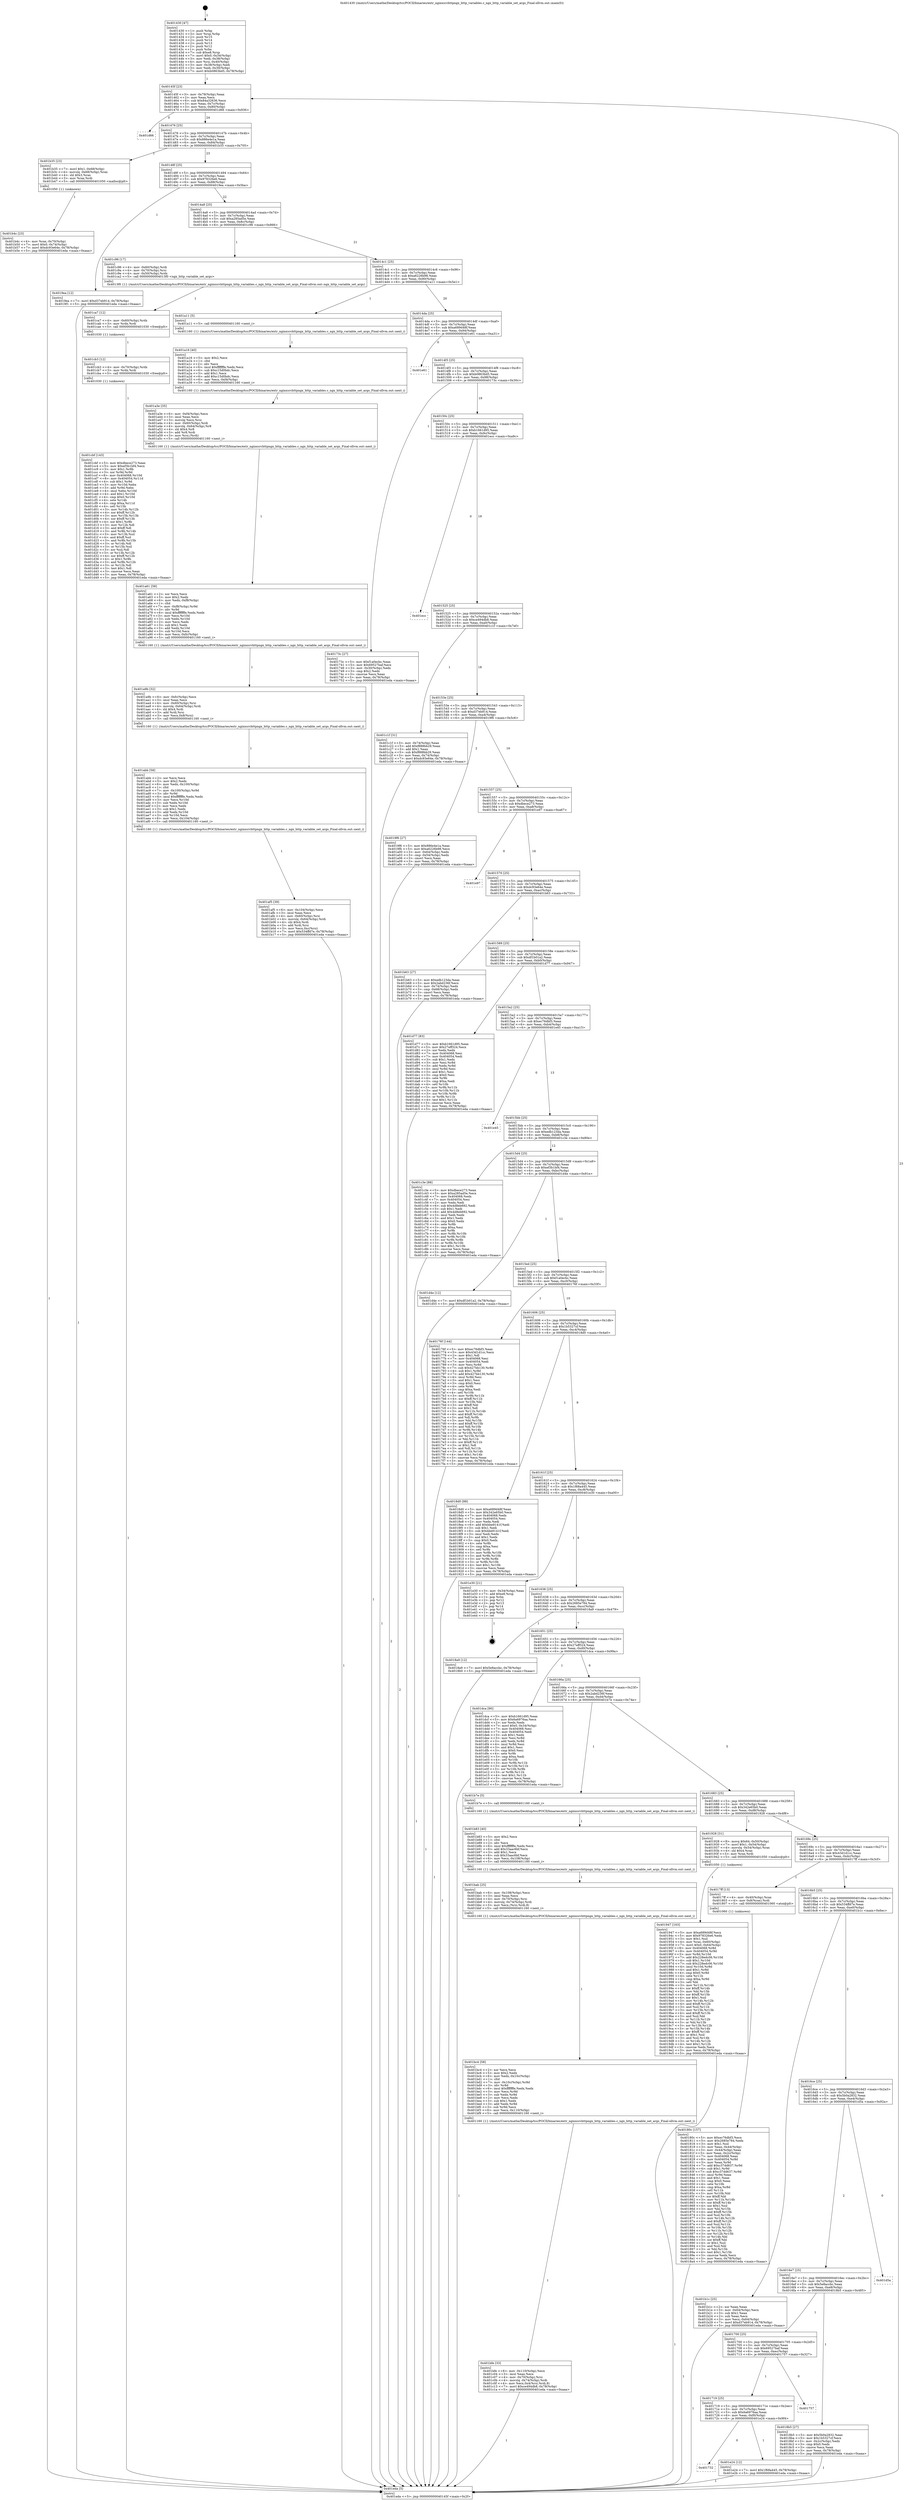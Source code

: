 digraph "0x401430" {
  label = "0x401430 (/mnt/c/Users/mathe/Desktop/tcc/POCII/binaries/extr_nginxsrchttpngx_http_variables.c_ngx_http_variable_set_args_Final-ollvm.out::main(0))"
  labelloc = "t"
  node[shape=record]

  Entry [label="",width=0.3,height=0.3,shape=circle,fillcolor=black,style=filled]
  "0x40145f" [label="{
     0x40145f [23]\l
     | [instrs]\l
     &nbsp;&nbsp;0x40145f \<+3\>: mov -0x78(%rbp),%eax\l
     &nbsp;&nbsp;0x401462 \<+2\>: mov %eax,%ecx\l
     &nbsp;&nbsp;0x401464 \<+6\>: sub $0x84a32636,%ecx\l
     &nbsp;&nbsp;0x40146a \<+3\>: mov %eax,-0x7c(%rbp)\l
     &nbsp;&nbsp;0x40146d \<+3\>: mov %ecx,-0x80(%rbp)\l
     &nbsp;&nbsp;0x401470 \<+6\>: je 0000000000401d66 \<main+0x936\>\l
  }"]
  "0x401d66" [label="{
     0x401d66\l
  }", style=dashed]
  "0x401476" [label="{
     0x401476 [25]\l
     | [instrs]\l
     &nbsp;&nbsp;0x401476 \<+5\>: jmp 000000000040147b \<main+0x4b\>\l
     &nbsp;&nbsp;0x40147b \<+3\>: mov -0x7c(%rbp),%eax\l
     &nbsp;&nbsp;0x40147e \<+5\>: sub $0x886e4e1a,%eax\l
     &nbsp;&nbsp;0x401483 \<+6\>: mov %eax,-0x84(%rbp)\l
     &nbsp;&nbsp;0x401489 \<+6\>: je 0000000000401b35 \<main+0x705\>\l
  }"]
  Exit [label="",width=0.3,height=0.3,shape=circle,fillcolor=black,style=filled,peripheries=2]
  "0x401b35" [label="{
     0x401b35 [23]\l
     | [instrs]\l
     &nbsp;&nbsp;0x401b35 \<+7\>: movl $0x1,-0x68(%rbp)\l
     &nbsp;&nbsp;0x401b3c \<+4\>: movslq -0x68(%rbp),%rax\l
     &nbsp;&nbsp;0x401b40 \<+4\>: shl $0x3,%rax\l
     &nbsp;&nbsp;0x401b44 \<+3\>: mov %rax,%rdi\l
     &nbsp;&nbsp;0x401b47 \<+5\>: call 0000000000401050 \<malloc@plt\>\l
     | [calls]\l
     &nbsp;&nbsp;0x401050 \{1\} (unknown)\l
  }"]
  "0x40148f" [label="{
     0x40148f [25]\l
     | [instrs]\l
     &nbsp;&nbsp;0x40148f \<+5\>: jmp 0000000000401494 \<main+0x64\>\l
     &nbsp;&nbsp;0x401494 \<+3\>: mov -0x7c(%rbp),%eax\l
     &nbsp;&nbsp;0x401497 \<+5\>: sub $0x978326e6,%eax\l
     &nbsp;&nbsp;0x40149c \<+6\>: mov %eax,-0x88(%rbp)\l
     &nbsp;&nbsp;0x4014a2 \<+6\>: je 00000000004019ea \<main+0x5ba\>\l
  }"]
  "0x401732" [label="{
     0x401732\l
  }", style=dashed]
  "0x4019ea" [label="{
     0x4019ea [12]\l
     | [instrs]\l
     &nbsp;&nbsp;0x4019ea \<+7\>: movl $0xd37eb914,-0x78(%rbp)\l
     &nbsp;&nbsp;0x4019f1 \<+5\>: jmp 0000000000401eda \<main+0xaaa\>\l
  }"]
  "0x4014a8" [label="{
     0x4014a8 [25]\l
     | [instrs]\l
     &nbsp;&nbsp;0x4014a8 \<+5\>: jmp 00000000004014ad \<main+0x7d\>\l
     &nbsp;&nbsp;0x4014ad \<+3\>: mov -0x7c(%rbp),%eax\l
     &nbsp;&nbsp;0x4014b0 \<+5\>: sub $0xa285ad5e,%eax\l
     &nbsp;&nbsp;0x4014b5 \<+6\>: mov %eax,-0x8c(%rbp)\l
     &nbsp;&nbsp;0x4014bb \<+6\>: je 0000000000401c96 \<main+0x866\>\l
  }"]
  "0x401e24" [label="{
     0x401e24 [12]\l
     | [instrs]\l
     &nbsp;&nbsp;0x401e24 \<+7\>: movl $0x1f68a445,-0x78(%rbp)\l
     &nbsp;&nbsp;0x401e2b \<+5\>: jmp 0000000000401eda \<main+0xaaa\>\l
  }"]
  "0x401c96" [label="{
     0x401c96 [17]\l
     | [instrs]\l
     &nbsp;&nbsp;0x401c96 \<+4\>: mov -0x60(%rbp),%rdi\l
     &nbsp;&nbsp;0x401c9a \<+4\>: mov -0x70(%rbp),%rsi\l
     &nbsp;&nbsp;0x401c9e \<+4\>: mov -0x50(%rbp),%rdx\l
     &nbsp;&nbsp;0x401ca2 \<+5\>: call 00000000004013f0 \<ngx_http_variable_set_args\>\l
     | [calls]\l
     &nbsp;&nbsp;0x4013f0 \{1\} (/mnt/c/Users/mathe/Desktop/tcc/POCII/binaries/extr_nginxsrchttpngx_http_variables.c_ngx_http_variable_set_args_Final-ollvm.out::ngx_http_variable_set_args)\l
  }"]
  "0x4014c1" [label="{
     0x4014c1 [25]\l
     | [instrs]\l
     &nbsp;&nbsp;0x4014c1 \<+5\>: jmp 00000000004014c6 \<main+0x96\>\l
     &nbsp;&nbsp;0x4014c6 \<+3\>: mov -0x7c(%rbp),%eax\l
     &nbsp;&nbsp;0x4014c9 \<+5\>: sub $0xa6226b98,%eax\l
     &nbsp;&nbsp;0x4014ce \<+6\>: mov %eax,-0x90(%rbp)\l
     &nbsp;&nbsp;0x4014d4 \<+6\>: je 0000000000401a11 \<main+0x5e1\>\l
  }"]
  "0x401719" [label="{
     0x401719 [25]\l
     | [instrs]\l
     &nbsp;&nbsp;0x401719 \<+5\>: jmp 000000000040171e \<main+0x2ee\>\l
     &nbsp;&nbsp;0x40171e \<+3\>: mov -0x7c(%rbp),%eax\l
     &nbsp;&nbsp;0x401721 \<+5\>: sub $0x6a6976aa,%eax\l
     &nbsp;&nbsp;0x401726 \<+6\>: mov %eax,-0xf0(%rbp)\l
     &nbsp;&nbsp;0x40172c \<+6\>: je 0000000000401e24 \<main+0x9f4\>\l
  }"]
  "0x401a11" [label="{
     0x401a11 [5]\l
     | [instrs]\l
     &nbsp;&nbsp;0x401a11 \<+5\>: call 0000000000401160 \<next_i\>\l
     | [calls]\l
     &nbsp;&nbsp;0x401160 \{1\} (/mnt/c/Users/mathe/Desktop/tcc/POCII/binaries/extr_nginxsrchttpngx_http_variables.c_ngx_http_variable_set_args_Final-ollvm.out::next_i)\l
  }"]
  "0x4014da" [label="{
     0x4014da [25]\l
     | [instrs]\l
     &nbsp;&nbsp;0x4014da \<+5\>: jmp 00000000004014df \<main+0xaf\>\l
     &nbsp;&nbsp;0x4014df \<+3\>: mov -0x7c(%rbp),%eax\l
     &nbsp;&nbsp;0x4014e2 \<+5\>: sub $0xa689d48f,%eax\l
     &nbsp;&nbsp;0x4014e7 \<+6\>: mov %eax,-0x94(%rbp)\l
     &nbsp;&nbsp;0x4014ed \<+6\>: je 0000000000401e61 \<main+0xa31\>\l
  }"]
  "0x401757" [label="{
     0x401757\l
  }", style=dashed]
  "0x401e61" [label="{
     0x401e61\l
  }", style=dashed]
  "0x4014f3" [label="{
     0x4014f3 [25]\l
     | [instrs]\l
     &nbsp;&nbsp;0x4014f3 \<+5\>: jmp 00000000004014f8 \<main+0xc8\>\l
     &nbsp;&nbsp;0x4014f8 \<+3\>: mov -0x7c(%rbp),%eax\l
     &nbsp;&nbsp;0x4014fb \<+5\>: sub $0xb0863bd5,%eax\l
     &nbsp;&nbsp;0x401500 \<+6\>: mov %eax,-0x98(%rbp)\l
     &nbsp;&nbsp;0x401506 \<+6\>: je 000000000040173c \<main+0x30c\>\l
  }"]
  "0x401cbf" [label="{
     0x401cbf [143]\l
     | [instrs]\l
     &nbsp;&nbsp;0x401cbf \<+5\>: mov $0xdbece273,%eax\l
     &nbsp;&nbsp;0x401cc4 \<+5\>: mov $0xef3b1bf4,%ecx\l
     &nbsp;&nbsp;0x401cc9 \<+3\>: mov $0x1,%r8b\l
     &nbsp;&nbsp;0x401ccc \<+3\>: xor %r9d,%r9d\l
     &nbsp;&nbsp;0x401ccf \<+8\>: mov 0x404068,%r10d\l
     &nbsp;&nbsp;0x401cd7 \<+8\>: mov 0x404054,%r11d\l
     &nbsp;&nbsp;0x401cdf \<+4\>: sub $0x1,%r9d\l
     &nbsp;&nbsp;0x401ce3 \<+3\>: mov %r10d,%ebx\l
     &nbsp;&nbsp;0x401ce6 \<+3\>: add %r9d,%ebx\l
     &nbsp;&nbsp;0x401ce9 \<+4\>: imul %ebx,%r10d\l
     &nbsp;&nbsp;0x401ced \<+4\>: and $0x1,%r10d\l
     &nbsp;&nbsp;0x401cf1 \<+4\>: cmp $0x0,%r10d\l
     &nbsp;&nbsp;0x401cf5 \<+4\>: sete %r14b\l
     &nbsp;&nbsp;0x401cf9 \<+4\>: cmp $0xa,%r11d\l
     &nbsp;&nbsp;0x401cfd \<+4\>: setl %r15b\l
     &nbsp;&nbsp;0x401d01 \<+3\>: mov %r14b,%r12b\l
     &nbsp;&nbsp;0x401d04 \<+4\>: xor $0xff,%r12b\l
     &nbsp;&nbsp;0x401d08 \<+3\>: mov %r15b,%r13b\l
     &nbsp;&nbsp;0x401d0b \<+4\>: xor $0xff,%r13b\l
     &nbsp;&nbsp;0x401d0f \<+4\>: xor $0x1,%r8b\l
     &nbsp;&nbsp;0x401d13 \<+3\>: mov %r12b,%dl\l
     &nbsp;&nbsp;0x401d16 \<+3\>: and $0xff,%dl\l
     &nbsp;&nbsp;0x401d19 \<+3\>: and %r8b,%r14b\l
     &nbsp;&nbsp;0x401d1c \<+3\>: mov %r13b,%sil\l
     &nbsp;&nbsp;0x401d1f \<+4\>: and $0xff,%sil\l
     &nbsp;&nbsp;0x401d23 \<+3\>: and %r8b,%r15b\l
     &nbsp;&nbsp;0x401d26 \<+3\>: or %r14b,%dl\l
     &nbsp;&nbsp;0x401d29 \<+3\>: or %r15b,%sil\l
     &nbsp;&nbsp;0x401d2c \<+3\>: xor %sil,%dl\l
     &nbsp;&nbsp;0x401d2f \<+3\>: or %r13b,%r12b\l
     &nbsp;&nbsp;0x401d32 \<+4\>: xor $0xff,%r12b\l
     &nbsp;&nbsp;0x401d36 \<+4\>: or $0x1,%r8b\l
     &nbsp;&nbsp;0x401d3a \<+3\>: and %r8b,%r12b\l
     &nbsp;&nbsp;0x401d3d \<+3\>: or %r12b,%dl\l
     &nbsp;&nbsp;0x401d40 \<+3\>: test $0x1,%dl\l
     &nbsp;&nbsp;0x401d43 \<+3\>: cmovne %ecx,%eax\l
     &nbsp;&nbsp;0x401d46 \<+3\>: mov %eax,-0x78(%rbp)\l
     &nbsp;&nbsp;0x401d49 \<+5\>: jmp 0000000000401eda \<main+0xaaa\>\l
  }"]
  "0x40173c" [label="{
     0x40173c [27]\l
     | [instrs]\l
     &nbsp;&nbsp;0x40173c \<+5\>: mov $0xf1a0ecbc,%eax\l
     &nbsp;&nbsp;0x401741 \<+5\>: mov $0x69527baf,%ecx\l
     &nbsp;&nbsp;0x401746 \<+3\>: mov -0x30(%rbp),%edx\l
     &nbsp;&nbsp;0x401749 \<+3\>: cmp $0x2,%edx\l
     &nbsp;&nbsp;0x40174c \<+3\>: cmovne %ecx,%eax\l
     &nbsp;&nbsp;0x40174f \<+3\>: mov %eax,-0x78(%rbp)\l
     &nbsp;&nbsp;0x401752 \<+5\>: jmp 0000000000401eda \<main+0xaaa\>\l
  }"]
  "0x40150c" [label="{
     0x40150c [25]\l
     | [instrs]\l
     &nbsp;&nbsp;0x40150c \<+5\>: jmp 0000000000401511 \<main+0xe1\>\l
     &nbsp;&nbsp;0x401511 \<+3\>: mov -0x7c(%rbp),%eax\l
     &nbsp;&nbsp;0x401514 \<+5\>: sub $0xb1661d95,%eax\l
     &nbsp;&nbsp;0x401519 \<+6\>: mov %eax,-0x9c(%rbp)\l
     &nbsp;&nbsp;0x40151f \<+6\>: je 0000000000401ecc \<main+0xa9c\>\l
  }"]
  "0x401eda" [label="{
     0x401eda [5]\l
     | [instrs]\l
     &nbsp;&nbsp;0x401eda \<+5\>: jmp 000000000040145f \<main+0x2f\>\l
  }"]
  "0x401430" [label="{
     0x401430 [47]\l
     | [instrs]\l
     &nbsp;&nbsp;0x401430 \<+1\>: push %rbp\l
     &nbsp;&nbsp;0x401431 \<+3\>: mov %rsp,%rbp\l
     &nbsp;&nbsp;0x401434 \<+2\>: push %r15\l
     &nbsp;&nbsp;0x401436 \<+2\>: push %r14\l
     &nbsp;&nbsp;0x401438 \<+2\>: push %r13\l
     &nbsp;&nbsp;0x40143a \<+2\>: push %r12\l
     &nbsp;&nbsp;0x40143c \<+1\>: push %rbx\l
     &nbsp;&nbsp;0x40143d \<+7\>: sub $0xe8,%rsp\l
     &nbsp;&nbsp;0x401444 \<+7\>: movl $0x0,-0x34(%rbp)\l
     &nbsp;&nbsp;0x40144b \<+3\>: mov %edi,-0x38(%rbp)\l
     &nbsp;&nbsp;0x40144e \<+4\>: mov %rsi,-0x40(%rbp)\l
     &nbsp;&nbsp;0x401452 \<+3\>: mov -0x38(%rbp),%edi\l
     &nbsp;&nbsp;0x401455 \<+3\>: mov %edi,-0x30(%rbp)\l
     &nbsp;&nbsp;0x401458 \<+7\>: movl $0xb0863bd5,-0x78(%rbp)\l
  }"]
  "0x401cb3" [label="{
     0x401cb3 [12]\l
     | [instrs]\l
     &nbsp;&nbsp;0x401cb3 \<+4\>: mov -0x70(%rbp),%rdx\l
     &nbsp;&nbsp;0x401cb7 \<+3\>: mov %rdx,%rdi\l
     &nbsp;&nbsp;0x401cba \<+5\>: call 0000000000401030 \<free@plt\>\l
     | [calls]\l
     &nbsp;&nbsp;0x401030 \{1\} (unknown)\l
  }"]
  "0x401ecc" [label="{
     0x401ecc\l
  }", style=dashed]
  "0x401525" [label="{
     0x401525 [25]\l
     | [instrs]\l
     &nbsp;&nbsp;0x401525 \<+5\>: jmp 000000000040152a \<main+0xfa\>\l
     &nbsp;&nbsp;0x40152a \<+3\>: mov -0x7c(%rbp),%eax\l
     &nbsp;&nbsp;0x40152d \<+5\>: sub $0xce494db8,%eax\l
     &nbsp;&nbsp;0x401532 \<+6\>: mov %eax,-0xa0(%rbp)\l
     &nbsp;&nbsp;0x401538 \<+6\>: je 0000000000401c1f \<main+0x7ef\>\l
  }"]
  "0x401ca7" [label="{
     0x401ca7 [12]\l
     | [instrs]\l
     &nbsp;&nbsp;0x401ca7 \<+4\>: mov -0x60(%rbp),%rdx\l
     &nbsp;&nbsp;0x401cab \<+3\>: mov %rdx,%rdi\l
     &nbsp;&nbsp;0x401cae \<+5\>: call 0000000000401030 \<free@plt\>\l
     | [calls]\l
     &nbsp;&nbsp;0x401030 \{1\} (unknown)\l
  }"]
  "0x401c1f" [label="{
     0x401c1f [31]\l
     | [instrs]\l
     &nbsp;&nbsp;0x401c1f \<+3\>: mov -0x74(%rbp),%eax\l
     &nbsp;&nbsp;0x401c22 \<+5\>: add $0xf888bb29,%eax\l
     &nbsp;&nbsp;0x401c27 \<+3\>: add $0x1,%eax\l
     &nbsp;&nbsp;0x401c2a \<+5\>: sub $0xf888bb29,%eax\l
     &nbsp;&nbsp;0x401c2f \<+3\>: mov %eax,-0x74(%rbp)\l
     &nbsp;&nbsp;0x401c32 \<+7\>: movl $0xdc93e64e,-0x78(%rbp)\l
     &nbsp;&nbsp;0x401c39 \<+5\>: jmp 0000000000401eda \<main+0xaaa\>\l
  }"]
  "0x40153e" [label="{
     0x40153e [25]\l
     | [instrs]\l
     &nbsp;&nbsp;0x40153e \<+5\>: jmp 0000000000401543 \<main+0x113\>\l
     &nbsp;&nbsp;0x401543 \<+3\>: mov -0x7c(%rbp),%eax\l
     &nbsp;&nbsp;0x401546 \<+5\>: sub $0xd37eb914,%eax\l
     &nbsp;&nbsp;0x40154b \<+6\>: mov %eax,-0xa4(%rbp)\l
     &nbsp;&nbsp;0x401551 \<+6\>: je 00000000004019f6 \<main+0x5c6\>\l
  }"]
  "0x401bfe" [label="{
     0x401bfe [33]\l
     | [instrs]\l
     &nbsp;&nbsp;0x401bfe \<+6\>: mov -0x110(%rbp),%ecx\l
     &nbsp;&nbsp;0x401c04 \<+3\>: imul %eax,%ecx\l
     &nbsp;&nbsp;0x401c07 \<+4\>: mov -0x70(%rbp),%rsi\l
     &nbsp;&nbsp;0x401c0b \<+4\>: movslq -0x74(%rbp),%rdi\l
     &nbsp;&nbsp;0x401c0f \<+4\>: mov %ecx,0x4(%rsi,%rdi,8)\l
     &nbsp;&nbsp;0x401c13 \<+7\>: movl $0xce494db8,-0x78(%rbp)\l
     &nbsp;&nbsp;0x401c1a \<+5\>: jmp 0000000000401eda \<main+0xaaa\>\l
  }"]
  "0x4019f6" [label="{
     0x4019f6 [27]\l
     | [instrs]\l
     &nbsp;&nbsp;0x4019f6 \<+5\>: mov $0x886e4e1a,%eax\l
     &nbsp;&nbsp;0x4019fb \<+5\>: mov $0xa6226b98,%ecx\l
     &nbsp;&nbsp;0x401a00 \<+3\>: mov -0x64(%rbp),%edx\l
     &nbsp;&nbsp;0x401a03 \<+3\>: cmp -0x54(%rbp),%edx\l
     &nbsp;&nbsp;0x401a06 \<+3\>: cmovl %ecx,%eax\l
     &nbsp;&nbsp;0x401a09 \<+3\>: mov %eax,-0x78(%rbp)\l
     &nbsp;&nbsp;0x401a0c \<+5\>: jmp 0000000000401eda \<main+0xaaa\>\l
  }"]
  "0x401557" [label="{
     0x401557 [25]\l
     | [instrs]\l
     &nbsp;&nbsp;0x401557 \<+5\>: jmp 000000000040155c \<main+0x12c\>\l
     &nbsp;&nbsp;0x40155c \<+3\>: mov -0x7c(%rbp),%eax\l
     &nbsp;&nbsp;0x40155f \<+5\>: sub $0xdbece273,%eax\l
     &nbsp;&nbsp;0x401564 \<+6\>: mov %eax,-0xa8(%rbp)\l
     &nbsp;&nbsp;0x40156a \<+6\>: je 0000000000401e97 \<main+0xa67\>\l
  }"]
  "0x401bc4" [label="{
     0x401bc4 [58]\l
     | [instrs]\l
     &nbsp;&nbsp;0x401bc4 \<+2\>: xor %ecx,%ecx\l
     &nbsp;&nbsp;0x401bc6 \<+5\>: mov $0x2,%edx\l
     &nbsp;&nbsp;0x401bcb \<+6\>: mov %edx,-0x10c(%rbp)\l
     &nbsp;&nbsp;0x401bd1 \<+1\>: cltd\l
     &nbsp;&nbsp;0x401bd2 \<+7\>: mov -0x10c(%rbp),%r8d\l
     &nbsp;&nbsp;0x401bd9 \<+3\>: idiv %r8d\l
     &nbsp;&nbsp;0x401bdc \<+6\>: imul $0xfffffffe,%edx,%edx\l
     &nbsp;&nbsp;0x401be2 \<+3\>: mov %ecx,%r9d\l
     &nbsp;&nbsp;0x401be5 \<+3\>: sub %edx,%r9d\l
     &nbsp;&nbsp;0x401be8 \<+2\>: mov %ecx,%edx\l
     &nbsp;&nbsp;0x401bea \<+3\>: sub $0x1,%edx\l
     &nbsp;&nbsp;0x401bed \<+3\>: add %edx,%r9d\l
     &nbsp;&nbsp;0x401bf0 \<+3\>: sub %r9d,%ecx\l
     &nbsp;&nbsp;0x401bf3 \<+6\>: mov %ecx,-0x110(%rbp)\l
     &nbsp;&nbsp;0x401bf9 \<+5\>: call 0000000000401160 \<next_i\>\l
     | [calls]\l
     &nbsp;&nbsp;0x401160 \{1\} (/mnt/c/Users/mathe/Desktop/tcc/POCII/binaries/extr_nginxsrchttpngx_http_variables.c_ngx_http_variable_set_args_Final-ollvm.out::next_i)\l
  }"]
  "0x401e97" [label="{
     0x401e97\l
  }", style=dashed]
  "0x401570" [label="{
     0x401570 [25]\l
     | [instrs]\l
     &nbsp;&nbsp;0x401570 \<+5\>: jmp 0000000000401575 \<main+0x145\>\l
     &nbsp;&nbsp;0x401575 \<+3\>: mov -0x7c(%rbp),%eax\l
     &nbsp;&nbsp;0x401578 \<+5\>: sub $0xdc93e64e,%eax\l
     &nbsp;&nbsp;0x40157d \<+6\>: mov %eax,-0xac(%rbp)\l
     &nbsp;&nbsp;0x401583 \<+6\>: je 0000000000401b63 \<main+0x733\>\l
  }"]
  "0x401bab" [label="{
     0x401bab [25]\l
     | [instrs]\l
     &nbsp;&nbsp;0x401bab \<+6\>: mov -0x108(%rbp),%ecx\l
     &nbsp;&nbsp;0x401bb1 \<+3\>: imul %eax,%ecx\l
     &nbsp;&nbsp;0x401bb4 \<+4\>: mov -0x70(%rbp),%rsi\l
     &nbsp;&nbsp;0x401bb8 \<+4\>: movslq -0x74(%rbp),%rdi\l
     &nbsp;&nbsp;0x401bbc \<+3\>: mov %ecx,(%rsi,%rdi,8)\l
     &nbsp;&nbsp;0x401bbf \<+5\>: call 0000000000401160 \<next_i\>\l
     | [calls]\l
     &nbsp;&nbsp;0x401160 \{1\} (/mnt/c/Users/mathe/Desktop/tcc/POCII/binaries/extr_nginxsrchttpngx_http_variables.c_ngx_http_variable_set_args_Final-ollvm.out::next_i)\l
  }"]
  "0x401b63" [label="{
     0x401b63 [27]\l
     | [instrs]\l
     &nbsp;&nbsp;0x401b63 \<+5\>: mov $0xedb123da,%eax\l
     &nbsp;&nbsp;0x401b68 \<+5\>: mov $0x2abd236f,%ecx\l
     &nbsp;&nbsp;0x401b6d \<+3\>: mov -0x74(%rbp),%edx\l
     &nbsp;&nbsp;0x401b70 \<+3\>: cmp -0x68(%rbp),%edx\l
     &nbsp;&nbsp;0x401b73 \<+3\>: cmovl %ecx,%eax\l
     &nbsp;&nbsp;0x401b76 \<+3\>: mov %eax,-0x78(%rbp)\l
     &nbsp;&nbsp;0x401b79 \<+5\>: jmp 0000000000401eda \<main+0xaaa\>\l
  }"]
  "0x401589" [label="{
     0x401589 [25]\l
     | [instrs]\l
     &nbsp;&nbsp;0x401589 \<+5\>: jmp 000000000040158e \<main+0x15e\>\l
     &nbsp;&nbsp;0x40158e \<+3\>: mov -0x7c(%rbp),%eax\l
     &nbsp;&nbsp;0x401591 \<+5\>: sub $0xdf1b01a2,%eax\l
     &nbsp;&nbsp;0x401596 \<+6\>: mov %eax,-0xb0(%rbp)\l
     &nbsp;&nbsp;0x40159c \<+6\>: je 0000000000401d77 \<main+0x947\>\l
  }"]
  "0x401b83" [label="{
     0x401b83 [40]\l
     | [instrs]\l
     &nbsp;&nbsp;0x401b83 \<+5\>: mov $0x2,%ecx\l
     &nbsp;&nbsp;0x401b88 \<+1\>: cltd\l
     &nbsp;&nbsp;0x401b89 \<+2\>: idiv %ecx\l
     &nbsp;&nbsp;0x401b8b \<+6\>: imul $0xfffffffe,%edx,%ecx\l
     &nbsp;&nbsp;0x401b91 \<+6\>: add $0x33aac6bf,%ecx\l
     &nbsp;&nbsp;0x401b97 \<+3\>: add $0x1,%ecx\l
     &nbsp;&nbsp;0x401b9a \<+6\>: sub $0x33aac6bf,%ecx\l
     &nbsp;&nbsp;0x401ba0 \<+6\>: mov %ecx,-0x108(%rbp)\l
     &nbsp;&nbsp;0x401ba6 \<+5\>: call 0000000000401160 \<next_i\>\l
     | [calls]\l
     &nbsp;&nbsp;0x401160 \{1\} (/mnt/c/Users/mathe/Desktop/tcc/POCII/binaries/extr_nginxsrchttpngx_http_variables.c_ngx_http_variable_set_args_Final-ollvm.out::next_i)\l
  }"]
  "0x401d77" [label="{
     0x401d77 [83]\l
     | [instrs]\l
     &nbsp;&nbsp;0x401d77 \<+5\>: mov $0xb1661d95,%eax\l
     &nbsp;&nbsp;0x401d7c \<+5\>: mov $0x27eff324,%ecx\l
     &nbsp;&nbsp;0x401d81 \<+2\>: xor %edx,%edx\l
     &nbsp;&nbsp;0x401d83 \<+7\>: mov 0x404068,%esi\l
     &nbsp;&nbsp;0x401d8a \<+7\>: mov 0x404054,%edi\l
     &nbsp;&nbsp;0x401d91 \<+3\>: sub $0x1,%edx\l
     &nbsp;&nbsp;0x401d94 \<+3\>: mov %esi,%r8d\l
     &nbsp;&nbsp;0x401d97 \<+3\>: add %edx,%r8d\l
     &nbsp;&nbsp;0x401d9a \<+4\>: imul %r8d,%esi\l
     &nbsp;&nbsp;0x401d9e \<+3\>: and $0x1,%esi\l
     &nbsp;&nbsp;0x401da1 \<+3\>: cmp $0x0,%esi\l
     &nbsp;&nbsp;0x401da4 \<+4\>: sete %r9b\l
     &nbsp;&nbsp;0x401da8 \<+3\>: cmp $0xa,%edi\l
     &nbsp;&nbsp;0x401dab \<+4\>: setl %r10b\l
     &nbsp;&nbsp;0x401daf \<+3\>: mov %r9b,%r11b\l
     &nbsp;&nbsp;0x401db2 \<+3\>: and %r10b,%r11b\l
     &nbsp;&nbsp;0x401db5 \<+3\>: xor %r10b,%r9b\l
     &nbsp;&nbsp;0x401db8 \<+3\>: or %r9b,%r11b\l
     &nbsp;&nbsp;0x401dbb \<+4\>: test $0x1,%r11b\l
     &nbsp;&nbsp;0x401dbf \<+3\>: cmovne %ecx,%eax\l
     &nbsp;&nbsp;0x401dc2 \<+3\>: mov %eax,-0x78(%rbp)\l
     &nbsp;&nbsp;0x401dc5 \<+5\>: jmp 0000000000401eda \<main+0xaaa\>\l
  }"]
  "0x4015a2" [label="{
     0x4015a2 [25]\l
     | [instrs]\l
     &nbsp;&nbsp;0x4015a2 \<+5\>: jmp 00000000004015a7 \<main+0x177\>\l
     &nbsp;&nbsp;0x4015a7 \<+3\>: mov -0x7c(%rbp),%eax\l
     &nbsp;&nbsp;0x4015aa \<+5\>: sub $0xec76dbf3,%eax\l
     &nbsp;&nbsp;0x4015af \<+6\>: mov %eax,-0xb4(%rbp)\l
     &nbsp;&nbsp;0x4015b5 \<+6\>: je 0000000000401e45 \<main+0xa15\>\l
  }"]
  "0x401b4c" [label="{
     0x401b4c [23]\l
     | [instrs]\l
     &nbsp;&nbsp;0x401b4c \<+4\>: mov %rax,-0x70(%rbp)\l
     &nbsp;&nbsp;0x401b50 \<+7\>: movl $0x0,-0x74(%rbp)\l
     &nbsp;&nbsp;0x401b57 \<+7\>: movl $0xdc93e64e,-0x78(%rbp)\l
     &nbsp;&nbsp;0x401b5e \<+5\>: jmp 0000000000401eda \<main+0xaaa\>\l
  }"]
  "0x401e45" [label="{
     0x401e45\l
  }", style=dashed]
  "0x4015bb" [label="{
     0x4015bb [25]\l
     | [instrs]\l
     &nbsp;&nbsp;0x4015bb \<+5\>: jmp 00000000004015c0 \<main+0x190\>\l
     &nbsp;&nbsp;0x4015c0 \<+3\>: mov -0x7c(%rbp),%eax\l
     &nbsp;&nbsp;0x4015c3 \<+5\>: sub $0xedb123da,%eax\l
     &nbsp;&nbsp;0x4015c8 \<+6\>: mov %eax,-0xb8(%rbp)\l
     &nbsp;&nbsp;0x4015ce \<+6\>: je 0000000000401c3e \<main+0x80e\>\l
  }"]
  "0x401af5" [label="{
     0x401af5 [39]\l
     | [instrs]\l
     &nbsp;&nbsp;0x401af5 \<+6\>: mov -0x104(%rbp),%ecx\l
     &nbsp;&nbsp;0x401afb \<+3\>: imul %eax,%ecx\l
     &nbsp;&nbsp;0x401afe \<+4\>: mov -0x60(%rbp),%rsi\l
     &nbsp;&nbsp;0x401b02 \<+4\>: movslq -0x64(%rbp),%rdi\l
     &nbsp;&nbsp;0x401b06 \<+4\>: shl $0x4,%rdi\l
     &nbsp;&nbsp;0x401b0a \<+3\>: add %rdi,%rsi\l
     &nbsp;&nbsp;0x401b0d \<+3\>: mov %ecx,0xc(%rsi)\l
     &nbsp;&nbsp;0x401b10 \<+7\>: movl $0x534ffd7e,-0x78(%rbp)\l
     &nbsp;&nbsp;0x401b17 \<+5\>: jmp 0000000000401eda \<main+0xaaa\>\l
  }"]
  "0x401c3e" [label="{
     0x401c3e [88]\l
     | [instrs]\l
     &nbsp;&nbsp;0x401c3e \<+5\>: mov $0xdbece273,%eax\l
     &nbsp;&nbsp;0x401c43 \<+5\>: mov $0xa285ad5e,%ecx\l
     &nbsp;&nbsp;0x401c48 \<+7\>: mov 0x404068,%edx\l
     &nbsp;&nbsp;0x401c4f \<+7\>: mov 0x404054,%esi\l
     &nbsp;&nbsp;0x401c56 \<+2\>: mov %edx,%edi\l
     &nbsp;&nbsp;0x401c58 \<+6\>: sub $0x4d8eb692,%edi\l
     &nbsp;&nbsp;0x401c5e \<+3\>: sub $0x1,%edi\l
     &nbsp;&nbsp;0x401c61 \<+6\>: add $0x4d8eb692,%edi\l
     &nbsp;&nbsp;0x401c67 \<+3\>: imul %edi,%edx\l
     &nbsp;&nbsp;0x401c6a \<+3\>: and $0x1,%edx\l
     &nbsp;&nbsp;0x401c6d \<+3\>: cmp $0x0,%edx\l
     &nbsp;&nbsp;0x401c70 \<+4\>: sete %r8b\l
     &nbsp;&nbsp;0x401c74 \<+3\>: cmp $0xa,%esi\l
     &nbsp;&nbsp;0x401c77 \<+4\>: setl %r9b\l
     &nbsp;&nbsp;0x401c7b \<+3\>: mov %r8b,%r10b\l
     &nbsp;&nbsp;0x401c7e \<+3\>: and %r9b,%r10b\l
     &nbsp;&nbsp;0x401c81 \<+3\>: xor %r9b,%r8b\l
     &nbsp;&nbsp;0x401c84 \<+3\>: or %r8b,%r10b\l
     &nbsp;&nbsp;0x401c87 \<+4\>: test $0x1,%r10b\l
     &nbsp;&nbsp;0x401c8b \<+3\>: cmovne %ecx,%eax\l
     &nbsp;&nbsp;0x401c8e \<+3\>: mov %eax,-0x78(%rbp)\l
     &nbsp;&nbsp;0x401c91 \<+5\>: jmp 0000000000401eda \<main+0xaaa\>\l
  }"]
  "0x4015d4" [label="{
     0x4015d4 [25]\l
     | [instrs]\l
     &nbsp;&nbsp;0x4015d4 \<+5\>: jmp 00000000004015d9 \<main+0x1a9\>\l
     &nbsp;&nbsp;0x4015d9 \<+3\>: mov -0x7c(%rbp),%eax\l
     &nbsp;&nbsp;0x4015dc \<+5\>: sub $0xef3b1bf4,%eax\l
     &nbsp;&nbsp;0x4015e1 \<+6\>: mov %eax,-0xbc(%rbp)\l
     &nbsp;&nbsp;0x4015e7 \<+6\>: je 0000000000401d4e \<main+0x91e\>\l
  }"]
  "0x401abb" [label="{
     0x401abb [58]\l
     | [instrs]\l
     &nbsp;&nbsp;0x401abb \<+2\>: xor %ecx,%ecx\l
     &nbsp;&nbsp;0x401abd \<+5\>: mov $0x2,%edx\l
     &nbsp;&nbsp;0x401ac2 \<+6\>: mov %edx,-0x100(%rbp)\l
     &nbsp;&nbsp;0x401ac8 \<+1\>: cltd\l
     &nbsp;&nbsp;0x401ac9 \<+7\>: mov -0x100(%rbp),%r9d\l
     &nbsp;&nbsp;0x401ad0 \<+3\>: idiv %r9d\l
     &nbsp;&nbsp;0x401ad3 \<+6\>: imul $0xfffffffe,%edx,%edx\l
     &nbsp;&nbsp;0x401ad9 \<+3\>: mov %ecx,%r10d\l
     &nbsp;&nbsp;0x401adc \<+3\>: sub %edx,%r10d\l
     &nbsp;&nbsp;0x401adf \<+2\>: mov %ecx,%edx\l
     &nbsp;&nbsp;0x401ae1 \<+3\>: sub $0x1,%edx\l
     &nbsp;&nbsp;0x401ae4 \<+3\>: add %edx,%r10d\l
     &nbsp;&nbsp;0x401ae7 \<+3\>: sub %r10d,%ecx\l
     &nbsp;&nbsp;0x401aea \<+6\>: mov %ecx,-0x104(%rbp)\l
     &nbsp;&nbsp;0x401af0 \<+5\>: call 0000000000401160 \<next_i\>\l
     | [calls]\l
     &nbsp;&nbsp;0x401160 \{1\} (/mnt/c/Users/mathe/Desktop/tcc/POCII/binaries/extr_nginxsrchttpngx_http_variables.c_ngx_http_variable_set_args_Final-ollvm.out::next_i)\l
  }"]
  "0x401d4e" [label="{
     0x401d4e [12]\l
     | [instrs]\l
     &nbsp;&nbsp;0x401d4e \<+7\>: movl $0xdf1b01a2,-0x78(%rbp)\l
     &nbsp;&nbsp;0x401d55 \<+5\>: jmp 0000000000401eda \<main+0xaaa\>\l
  }"]
  "0x4015ed" [label="{
     0x4015ed [25]\l
     | [instrs]\l
     &nbsp;&nbsp;0x4015ed \<+5\>: jmp 00000000004015f2 \<main+0x1c2\>\l
     &nbsp;&nbsp;0x4015f2 \<+3\>: mov -0x7c(%rbp),%eax\l
     &nbsp;&nbsp;0x4015f5 \<+5\>: sub $0xf1a0ecbc,%eax\l
     &nbsp;&nbsp;0x4015fa \<+6\>: mov %eax,-0xc0(%rbp)\l
     &nbsp;&nbsp;0x401600 \<+6\>: je 000000000040176f \<main+0x33f\>\l
  }"]
  "0x401a9b" [label="{
     0x401a9b [32]\l
     | [instrs]\l
     &nbsp;&nbsp;0x401a9b \<+6\>: mov -0xfc(%rbp),%ecx\l
     &nbsp;&nbsp;0x401aa1 \<+3\>: imul %eax,%ecx\l
     &nbsp;&nbsp;0x401aa4 \<+4\>: mov -0x60(%rbp),%rsi\l
     &nbsp;&nbsp;0x401aa8 \<+4\>: movslq -0x64(%rbp),%rdi\l
     &nbsp;&nbsp;0x401aac \<+4\>: shl $0x4,%rdi\l
     &nbsp;&nbsp;0x401ab0 \<+3\>: add %rdi,%rsi\l
     &nbsp;&nbsp;0x401ab3 \<+3\>: mov %ecx,0x8(%rsi)\l
     &nbsp;&nbsp;0x401ab6 \<+5\>: call 0000000000401160 \<next_i\>\l
     | [calls]\l
     &nbsp;&nbsp;0x401160 \{1\} (/mnt/c/Users/mathe/Desktop/tcc/POCII/binaries/extr_nginxsrchttpngx_http_variables.c_ngx_http_variable_set_args_Final-ollvm.out::next_i)\l
  }"]
  "0x40176f" [label="{
     0x40176f [144]\l
     | [instrs]\l
     &nbsp;&nbsp;0x40176f \<+5\>: mov $0xec76dbf3,%eax\l
     &nbsp;&nbsp;0x401774 \<+5\>: mov $0x43d1d1cc,%ecx\l
     &nbsp;&nbsp;0x401779 \<+2\>: mov $0x1,%dl\l
     &nbsp;&nbsp;0x40177b \<+7\>: mov 0x404068,%esi\l
     &nbsp;&nbsp;0x401782 \<+7\>: mov 0x404054,%edi\l
     &nbsp;&nbsp;0x401789 \<+3\>: mov %esi,%r8d\l
     &nbsp;&nbsp;0x40178c \<+7\>: sub $0x427bb130,%r8d\l
     &nbsp;&nbsp;0x401793 \<+4\>: sub $0x1,%r8d\l
     &nbsp;&nbsp;0x401797 \<+7\>: add $0x427bb130,%r8d\l
     &nbsp;&nbsp;0x40179e \<+4\>: imul %r8d,%esi\l
     &nbsp;&nbsp;0x4017a2 \<+3\>: and $0x1,%esi\l
     &nbsp;&nbsp;0x4017a5 \<+3\>: cmp $0x0,%esi\l
     &nbsp;&nbsp;0x4017a8 \<+4\>: sete %r9b\l
     &nbsp;&nbsp;0x4017ac \<+3\>: cmp $0xa,%edi\l
     &nbsp;&nbsp;0x4017af \<+4\>: setl %r10b\l
     &nbsp;&nbsp;0x4017b3 \<+3\>: mov %r9b,%r11b\l
     &nbsp;&nbsp;0x4017b6 \<+4\>: xor $0xff,%r11b\l
     &nbsp;&nbsp;0x4017ba \<+3\>: mov %r10b,%bl\l
     &nbsp;&nbsp;0x4017bd \<+3\>: xor $0xff,%bl\l
     &nbsp;&nbsp;0x4017c0 \<+3\>: xor $0x1,%dl\l
     &nbsp;&nbsp;0x4017c3 \<+3\>: mov %r11b,%r14b\l
     &nbsp;&nbsp;0x4017c6 \<+4\>: and $0xff,%r14b\l
     &nbsp;&nbsp;0x4017ca \<+3\>: and %dl,%r9b\l
     &nbsp;&nbsp;0x4017cd \<+3\>: mov %bl,%r15b\l
     &nbsp;&nbsp;0x4017d0 \<+4\>: and $0xff,%r15b\l
     &nbsp;&nbsp;0x4017d4 \<+3\>: and %dl,%r10b\l
     &nbsp;&nbsp;0x4017d7 \<+3\>: or %r9b,%r14b\l
     &nbsp;&nbsp;0x4017da \<+3\>: or %r10b,%r15b\l
     &nbsp;&nbsp;0x4017dd \<+3\>: xor %r15b,%r14b\l
     &nbsp;&nbsp;0x4017e0 \<+3\>: or %bl,%r11b\l
     &nbsp;&nbsp;0x4017e3 \<+4\>: xor $0xff,%r11b\l
     &nbsp;&nbsp;0x4017e7 \<+3\>: or $0x1,%dl\l
     &nbsp;&nbsp;0x4017ea \<+3\>: and %dl,%r11b\l
     &nbsp;&nbsp;0x4017ed \<+3\>: or %r11b,%r14b\l
     &nbsp;&nbsp;0x4017f0 \<+4\>: test $0x1,%r14b\l
     &nbsp;&nbsp;0x4017f4 \<+3\>: cmovne %ecx,%eax\l
     &nbsp;&nbsp;0x4017f7 \<+3\>: mov %eax,-0x78(%rbp)\l
     &nbsp;&nbsp;0x4017fa \<+5\>: jmp 0000000000401eda \<main+0xaaa\>\l
  }"]
  "0x401606" [label="{
     0x401606 [25]\l
     | [instrs]\l
     &nbsp;&nbsp;0x401606 \<+5\>: jmp 000000000040160b \<main+0x1db\>\l
     &nbsp;&nbsp;0x40160b \<+3\>: mov -0x7c(%rbp),%eax\l
     &nbsp;&nbsp;0x40160e \<+5\>: sub $0x1b5327cf,%eax\l
     &nbsp;&nbsp;0x401613 \<+6\>: mov %eax,-0xc4(%rbp)\l
     &nbsp;&nbsp;0x401619 \<+6\>: je 00000000004018d0 \<main+0x4a0\>\l
  }"]
  "0x401a61" [label="{
     0x401a61 [58]\l
     | [instrs]\l
     &nbsp;&nbsp;0x401a61 \<+2\>: xor %ecx,%ecx\l
     &nbsp;&nbsp;0x401a63 \<+5\>: mov $0x2,%edx\l
     &nbsp;&nbsp;0x401a68 \<+6\>: mov %edx,-0xf8(%rbp)\l
     &nbsp;&nbsp;0x401a6e \<+1\>: cltd\l
     &nbsp;&nbsp;0x401a6f \<+7\>: mov -0xf8(%rbp),%r9d\l
     &nbsp;&nbsp;0x401a76 \<+3\>: idiv %r9d\l
     &nbsp;&nbsp;0x401a79 \<+6\>: imul $0xfffffffe,%edx,%edx\l
     &nbsp;&nbsp;0x401a7f \<+3\>: mov %ecx,%r10d\l
     &nbsp;&nbsp;0x401a82 \<+3\>: sub %edx,%r10d\l
     &nbsp;&nbsp;0x401a85 \<+2\>: mov %ecx,%edx\l
     &nbsp;&nbsp;0x401a87 \<+3\>: sub $0x1,%edx\l
     &nbsp;&nbsp;0x401a8a \<+3\>: add %edx,%r10d\l
     &nbsp;&nbsp;0x401a8d \<+3\>: sub %r10d,%ecx\l
     &nbsp;&nbsp;0x401a90 \<+6\>: mov %ecx,-0xfc(%rbp)\l
     &nbsp;&nbsp;0x401a96 \<+5\>: call 0000000000401160 \<next_i\>\l
     | [calls]\l
     &nbsp;&nbsp;0x401160 \{1\} (/mnt/c/Users/mathe/Desktop/tcc/POCII/binaries/extr_nginxsrchttpngx_http_variables.c_ngx_http_variable_set_args_Final-ollvm.out::next_i)\l
  }"]
  "0x4018d0" [label="{
     0x4018d0 [88]\l
     | [instrs]\l
     &nbsp;&nbsp;0x4018d0 \<+5\>: mov $0xa689d48f,%eax\l
     &nbsp;&nbsp;0x4018d5 \<+5\>: mov $0x342e65b0,%ecx\l
     &nbsp;&nbsp;0x4018da \<+7\>: mov 0x404068,%edx\l
     &nbsp;&nbsp;0x4018e1 \<+7\>: mov 0x404054,%esi\l
     &nbsp;&nbsp;0x4018e8 \<+2\>: mov %edx,%edi\l
     &nbsp;&nbsp;0x4018ea \<+6\>: add $0xbbe9141f,%edi\l
     &nbsp;&nbsp;0x4018f0 \<+3\>: sub $0x1,%edi\l
     &nbsp;&nbsp;0x4018f3 \<+6\>: sub $0xbbe9141f,%edi\l
     &nbsp;&nbsp;0x4018f9 \<+3\>: imul %edi,%edx\l
     &nbsp;&nbsp;0x4018fc \<+3\>: and $0x1,%edx\l
     &nbsp;&nbsp;0x4018ff \<+3\>: cmp $0x0,%edx\l
     &nbsp;&nbsp;0x401902 \<+4\>: sete %r8b\l
     &nbsp;&nbsp;0x401906 \<+3\>: cmp $0xa,%esi\l
     &nbsp;&nbsp;0x401909 \<+4\>: setl %r9b\l
     &nbsp;&nbsp;0x40190d \<+3\>: mov %r8b,%r10b\l
     &nbsp;&nbsp;0x401910 \<+3\>: and %r9b,%r10b\l
     &nbsp;&nbsp;0x401913 \<+3\>: xor %r9b,%r8b\l
     &nbsp;&nbsp;0x401916 \<+3\>: or %r8b,%r10b\l
     &nbsp;&nbsp;0x401919 \<+4\>: test $0x1,%r10b\l
     &nbsp;&nbsp;0x40191d \<+3\>: cmovne %ecx,%eax\l
     &nbsp;&nbsp;0x401920 \<+3\>: mov %eax,-0x78(%rbp)\l
     &nbsp;&nbsp;0x401923 \<+5\>: jmp 0000000000401eda \<main+0xaaa\>\l
  }"]
  "0x40161f" [label="{
     0x40161f [25]\l
     | [instrs]\l
     &nbsp;&nbsp;0x40161f \<+5\>: jmp 0000000000401624 \<main+0x1f4\>\l
     &nbsp;&nbsp;0x401624 \<+3\>: mov -0x7c(%rbp),%eax\l
     &nbsp;&nbsp;0x401627 \<+5\>: sub $0x1f68a445,%eax\l
     &nbsp;&nbsp;0x40162c \<+6\>: mov %eax,-0xc8(%rbp)\l
     &nbsp;&nbsp;0x401632 \<+6\>: je 0000000000401e30 \<main+0xa00\>\l
  }"]
  "0x401a3e" [label="{
     0x401a3e [35]\l
     | [instrs]\l
     &nbsp;&nbsp;0x401a3e \<+6\>: mov -0xf4(%rbp),%ecx\l
     &nbsp;&nbsp;0x401a44 \<+3\>: imul %eax,%ecx\l
     &nbsp;&nbsp;0x401a47 \<+3\>: movslq %ecx,%rsi\l
     &nbsp;&nbsp;0x401a4a \<+4\>: mov -0x60(%rbp),%rdi\l
     &nbsp;&nbsp;0x401a4e \<+4\>: movslq -0x64(%rbp),%r8\l
     &nbsp;&nbsp;0x401a52 \<+4\>: shl $0x4,%r8\l
     &nbsp;&nbsp;0x401a56 \<+3\>: add %r8,%rdi\l
     &nbsp;&nbsp;0x401a59 \<+3\>: mov %rsi,(%rdi)\l
     &nbsp;&nbsp;0x401a5c \<+5\>: call 0000000000401160 \<next_i\>\l
     | [calls]\l
     &nbsp;&nbsp;0x401160 \{1\} (/mnt/c/Users/mathe/Desktop/tcc/POCII/binaries/extr_nginxsrchttpngx_http_variables.c_ngx_http_variable_set_args_Final-ollvm.out::next_i)\l
  }"]
  "0x401e30" [label="{
     0x401e30 [21]\l
     | [instrs]\l
     &nbsp;&nbsp;0x401e30 \<+3\>: mov -0x34(%rbp),%eax\l
     &nbsp;&nbsp;0x401e33 \<+7\>: add $0xe8,%rsp\l
     &nbsp;&nbsp;0x401e3a \<+1\>: pop %rbx\l
     &nbsp;&nbsp;0x401e3b \<+2\>: pop %r12\l
     &nbsp;&nbsp;0x401e3d \<+2\>: pop %r13\l
     &nbsp;&nbsp;0x401e3f \<+2\>: pop %r14\l
     &nbsp;&nbsp;0x401e41 \<+2\>: pop %r15\l
     &nbsp;&nbsp;0x401e43 \<+1\>: pop %rbp\l
     &nbsp;&nbsp;0x401e44 \<+1\>: ret\l
  }"]
  "0x401638" [label="{
     0x401638 [25]\l
     | [instrs]\l
     &nbsp;&nbsp;0x401638 \<+5\>: jmp 000000000040163d \<main+0x20d\>\l
     &nbsp;&nbsp;0x40163d \<+3\>: mov -0x7c(%rbp),%eax\l
     &nbsp;&nbsp;0x401640 \<+5\>: sub $0x2685e784,%eax\l
     &nbsp;&nbsp;0x401645 \<+6\>: mov %eax,-0xcc(%rbp)\l
     &nbsp;&nbsp;0x40164b \<+6\>: je 00000000004018a9 \<main+0x479\>\l
  }"]
  "0x401a16" [label="{
     0x401a16 [40]\l
     | [instrs]\l
     &nbsp;&nbsp;0x401a16 \<+5\>: mov $0x2,%ecx\l
     &nbsp;&nbsp;0x401a1b \<+1\>: cltd\l
     &nbsp;&nbsp;0x401a1c \<+2\>: idiv %ecx\l
     &nbsp;&nbsp;0x401a1e \<+6\>: imul $0xfffffffe,%edx,%ecx\l
     &nbsp;&nbsp;0x401a24 \<+6\>: sub $0xc15d0bdc,%ecx\l
     &nbsp;&nbsp;0x401a2a \<+3\>: add $0x1,%ecx\l
     &nbsp;&nbsp;0x401a2d \<+6\>: add $0xc15d0bdc,%ecx\l
     &nbsp;&nbsp;0x401a33 \<+6\>: mov %ecx,-0xf4(%rbp)\l
     &nbsp;&nbsp;0x401a39 \<+5\>: call 0000000000401160 \<next_i\>\l
     | [calls]\l
     &nbsp;&nbsp;0x401160 \{1\} (/mnt/c/Users/mathe/Desktop/tcc/POCII/binaries/extr_nginxsrchttpngx_http_variables.c_ngx_http_variable_set_args_Final-ollvm.out::next_i)\l
  }"]
  "0x4018a9" [label="{
     0x4018a9 [12]\l
     | [instrs]\l
     &nbsp;&nbsp;0x4018a9 \<+7\>: movl $0x5e8accbc,-0x78(%rbp)\l
     &nbsp;&nbsp;0x4018b0 \<+5\>: jmp 0000000000401eda \<main+0xaaa\>\l
  }"]
  "0x401651" [label="{
     0x401651 [25]\l
     | [instrs]\l
     &nbsp;&nbsp;0x401651 \<+5\>: jmp 0000000000401656 \<main+0x226\>\l
     &nbsp;&nbsp;0x401656 \<+3\>: mov -0x7c(%rbp),%eax\l
     &nbsp;&nbsp;0x401659 \<+5\>: sub $0x27eff324,%eax\l
     &nbsp;&nbsp;0x40165e \<+6\>: mov %eax,-0xd0(%rbp)\l
     &nbsp;&nbsp;0x401664 \<+6\>: je 0000000000401dca \<main+0x99a\>\l
  }"]
  "0x401947" [label="{
     0x401947 [163]\l
     | [instrs]\l
     &nbsp;&nbsp;0x401947 \<+5\>: mov $0xa689d48f,%ecx\l
     &nbsp;&nbsp;0x40194c \<+5\>: mov $0x978326e6,%edx\l
     &nbsp;&nbsp;0x401951 \<+3\>: mov $0x1,%sil\l
     &nbsp;&nbsp;0x401954 \<+4\>: mov %rax,-0x60(%rbp)\l
     &nbsp;&nbsp;0x401958 \<+7\>: movl $0x0,-0x64(%rbp)\l
     &nbsp;&nbsp;0x40195f \<+8\>: mov 0x404068,%r8d\l
     &nbsp;&nbsp;0x401967 \<+8\>: mov 0x404054,%r9d\l
     &nbsp;&nbsp;0x40196f \<+3\>: mov %r8d,%r10d\l
     &nbsp;&nbsp;0x401972 \<+7\>: add $0x228edc06,%r10d\l
     &nbsp;&nbsp;0x401979 \<+4\>: sub $0x1,%r10d\l
     &nbsp;&nbsp;0x40197d \<+7\>: sub $0x228edc06,%r10d\l
     &nbsp;&nbsp;0x401984 \<+4\>: imul %r10d,%r8d\l
     &nbsp;&nbsp;0x401988 \<+4\>: and $0x1,%r8d\l
     &nbsp;&nbsp;0x40198c \<+4\>: cmp $0x0,%r8d\l
     &nbsp;&nbsp;0x401990 \<+4\>: sete %r11b\l
     &nbsp;&nbsp;0x401994 \<+4\>: cmp $0xa,%r9d\l
     &nbsp;&nbsp;0x401998 \<+3\>: setl %bl\l
     &nbsp;&nbsp;0x40199b \<+3\>: mov %r11b,%r14b\l
     &nbsp;&nbsp;0x40199e \<+4\>: xor $0xff,%r14b\l
     &nbsp;&nbsp;0x4019a2 \<+3\>: mov %bl,%r15b\l
     &nbsp;&nbsp;0x4019a5 \<+4\>: xor $0xff,%r15b\l
     &nbsp;&nbsp;0x4019a9 \<+4\>: xor $0x1,%sil\l
     &nbsp;&nbsp;0x4019ad \<+3\>: mov %r14b,%r12b\l
     &nbsp;&nbsp;0x4019b0 \<+4\>: and $0xff,%r12b\l
     &nbsp;&nbsp;0x4019b4 \<+3\>: and %sil,%r11b\l
     &nbsp;&nbsp;0x4019b7 \<+3\>: mov %r15b,%r13b\l
     &nbsp;&nbsp;0x4019ba \<+4\>: and $0xff,%r13b\l
     &nbsp;&nbsp;0x4019be \<+3\>: and %sil,%bl\l
     &nbsp;&nbsp;0x4019c1 \<+3\>: or %r11b,%r12b\l
     &nbsp;&nbsp;0x4019c4 \<+3\>: or %bl,%r13b\l
     &nbsp;&nbsp;0x4019c7 \<+3\>: xor %r13b,%r12b\l
     &nbsp;&nbsp;0x4019ca \<+3\>: or %r15b,%r14b\l
     &nbsp;&nbsp;0x4019cd \<+4\>: xor $0xff,%r14b\l
     &nbsp;&nbsp;0x4019d1 \<+4\>: or $0x1,%sil\l
     &nbsp;&nbsp;0x4019d5 \<+3\>: and %sil,%r14b\l
     &nbsp;&nbsp;0x4019d8 \<+3\>: or %r14b,%r12b\l
     &nbsp;&nbsp;0x4019db \<+4\>: test $0x1,%r12b\l
     &nbsp;&nbsp;0x4019df \<+3\>: cmovne %edx,%ecx\l
     &nbsp;&nbsp;0x4019e2 \<+3\>: mov %ecx,-0x78(%rbp)\l
     &nbsp;&nbsp;0x4019e5 \<+5\>: jmp 0000000000401eda \<main+0xaaa\>\l
  }"]
  "0x401dca" [label="{
     0x401dca [90]\l
     | [instrs]\l
     &nbsp;&nbsp;0x401dca \<+5\>: mov $0xb1661d95,%eax\l
     &nbsp;&nbsp;0x401dcf \<+5\>: mov $0x6a6976aa,%ecx\l
     &nbsp;&nbsp;0x401dd4 \<+2\>: xor %edx,%edx\l
     &nbsp;&nbsp;0x401dd6 \<+7\>: movl $0x0,-0x34(%rbp)\l
     &nbsp;&nbsp;0x401ddd \<+7\>: mov 0x404068,%esi\l
     &nbsp;&nbsp;0x401de4 \<+7\>: mov 0x404054,%edi\l
     &nbsp;&nbsp;0x401deb \<+3\>: sub $0x1,%edx\l
     &nbsp;&nbsp;0x401dee \<+3\>: mov %esi,%r8d\l
     &nbsp;&nbsp;0x401df1 \<+3\>: add %edx,%r8d\l
     &nbsp;&nbsp;0x401df4 \<+4\>: imul %r8d,%esi\l
     &nbsp;&nbsp;0x401df8 \<+3\>: and $0x1,%esi\l
     &nbsp;&nbsp;0x401dfb \<+3\>: cmp $0x0,%esi\l
     &nbsp;&nbsp;0x401dfe \<+4\>: sete %r9b\l
     &nbsp;&nbsp;0x401e02 \<+3\>: cmp $0xa,%edi\l
     &nbsp;&nbsp;0x401e05 \<+4\>: setl %r10b\l
     &nbsp;&nbsp;0x401e09 \<+3\>: mov %r9b,%r11b\l
     &nbsp;&nbsp;0x401e0c \<+3\>: and %r10b,%r11b\l
     &nbsp;&nbsp;0x401e0f \<+3\>: xor %r10b,%r9b\l
     &nbsp;&nbsp;0x401e12 \<+3\>: or %r9b,%r11b\l
     &nbsp;&nbsp;0x401e15 \<+4\>: test $0x1,%r11b\l
     &nbsp;&nbsp;0x401e19 \<+3\>: cmovne %ecx,%eax\l
     &nbsp;&nbsp;0x401e1c \<+3\>: mov %eax,-0x78(%rbp)\l
     &nbsp;&nbsp;0x401e1f \<+5\>: jmp 0000000000401eda \<main+0xaaa\>\l
  }"]
  "0x40166a" [label="{
     0x40166a [25]\l
     | [instrs]\l
     &nbsp;&nbsp;0x40166a \<+5\>: jmp 000000000040166f \<main+0x23f\>\l
     &nbsp;&nbsp;0x40166f \<+3\>: mov -0x7c(%rbp),%eax\l
     &nbsp;&nbsp;0x401672 \<+5\>: sub $0x2abd236f,%eax\l
     &nbsp;&nbsp;0x401677 \<+6\>: mov %eax,-0xd4(%rbp)\l
     &nbsp;&nbsp;0x40167d \<+6\>: je 0000000000401b7e \<main+0x74e\>\l
  }"]
  "0x401700" [label="{
     0x401700 [25]\l
     | [instrs]\l
     &nbsp;&nbsp;0x401700 \<+5\>: jmp 0000000000401705 \<main+0x2d5\>\l
     &nbsp;&nbsp;0x401705 \<+3\>: mov -0x7c(%rbp),%eax\l
     &nbsp;&nbsp;0x401708 \<+5\>: sub $0x69527baf,%eax\l
     &nbsp;&nbsp;0x40170d \<+6\>: mov %eax,-0xec(%rbp)\l
     &nbsp;&nbsp;0x401713 \<+6\>: je 0000000000401757 \<main+0x327\>\l
  }"]
  "0x401b7e" [label="{
     0x401b7e [5]\l
     | [instrs]\l
     &nbsp;&nbsp;0x401b7e \<+5\>: call 0000000000401160 \<next_i\>\l
     | [calls]\l
     &nbsp;&nbsp;0x401160 \{1\} (/mnt/c/Users/mathe/Desktop/tcc/POCII/binaries/extr_nginxsrchttpngx_http_variables.c_ngx_http_variable_set_args_Final-ollvm.out::next_i)\l
  }"]
  "0x401683" [label="{
     0x401683 [25]\l
     | [instrs]\l
     &nbsp;&nbsp;0x401683 \<+5\>: jmp 0000000000401688 \<main+0x258\>\l
     &nbsp;&nbsp;0x401688 \<+3\>: mov -0x7c(%rbp),%eax\l
     &nbsp;&nbsp;0x40168b \<+5\>: sub $0x342e65b0,%eax\l
     &nbsp;&nbsp;0x401690 \<+6\>: mov %eax,-0xd8(%rbp)\l
     &nbsp;&nbsp;0x401696 \<+6\>: je 0000000000401928 \<main+0x4f8\>\l
  }"]
  "0x4018b5" [label="{
     0x4018b5 [27]\l
     | [instrs]\l
     &nbsp;&nbsp;0x4018b5 \<+5\>: mov $0x5b0a2832,%eax\l
     &nbsp;&nbsp;0x4018ba \<+5\>: mov $0x1b5327cf,%ecx\l
     &nbsp;&nbsp;0x4018bf \<+3\>: mov -0x2c(%rbp),%edx\l
     &nbsp;&nbsp;0x4018c2 \<+3\>: cmp $0x0,%edx\l
     &nbsp;&nbsp;0x4018c5 \<+3\>: cmove %ecx,%eax\l
     &nbsp;&nbsp;0x4018c8 \<+3\>: mov %eax,-0x78(%rbp)\l
     &nbsp;&nbsp;0x4018cb \<+5\>: jmp 0000000000401eda \<main+0xaaa\>\l
  }"]
  "0x401928" [label="{
     0x401928 [31]\l
     | [instrs]\l
     &nbsp;&nbsp;0x401928 \<+8\>: movq $0x64,-0x50(%rbp)\l
     &nbsp;&nbsp;0x401930 \<+7\>: movl $0x1,-0x54(%rbp)\l
     &nbsp;&nbsp;0x401937 \<+4\>: movslq -0x54(%rbp),%rax\l
     &nbsp;&nbsp;0x40193b \<+4\>: shl $0x4,%rax\l
     &nbsp;&nbsp;0x40193f \<+3\>: mov %rax,%rdi\l
     &nbsp;&nbsp;0x401942 \<+5\>: call 0000000000401050 \<malloc@plt\>\l
     | [calls]\l
     &nbsp;&nbsp;0x401050 \{1\} (unknown)\l
  }"]
  "0x40169c" [label="{
     0x40169c [25]\l
     | [instrs]\l
     &nbsp;&nbsp;0x40169c \<+5\>: jmp 00000000004016a1 \<main+0x271\>\l
     &nbsp;&nbsp;0x4016a1 \<+3\>: mov -0x7c(%rbp),%eax\l
     &nbsp;&nbsp;0x4016a4 \<+5\>: sub $0x43d1d1cc,%eax\l
     &nbsp;&nbsp;0x4016a9 \<+6\>: mov %eax,-0xdc(%rbp)\l
     &nbsp;&nbsp;0x4016af \<+6\>: je 00000000004017ff \<main+0x3cf\>\l
  }"]
  "0x4016e7" [label="{
     0x4016e7 [25]\l
     | [instrs]\l
     &nbsp;&nbsp;0x4016e7 \<+5\>: jmp 00000000004016ec \<main+0x2bc\>\l
     &nbsp;&nbsp;0x4016ec \<+3\>: mov -0x7c(%rbp),%eax\l
     &nbsp;&nbsp;0x4016ef \<+5\>: sub $0x5e8accbc,%eax\l
     &nbsp;&nbsp;0x4016f4 \<+6\>: mov %eax,-0xe8(%rbp)\l
     &nbsp;&nbsp;0x4016fa \<+6\>: je 00000000004018b5 \<main+0x485\>\l
  }"]
  "0x4017ff" [label="{
     0x4017ff [13]\l
     | [instrs]\l
     &nbsp;&nbsp;0x4017ff \<+4\>: mov -0x40(%rbp),%rax\l
     &nbsp;&nbsp;0x401803 \<+4\>: mov 0x8(%rax),%rdi\l
     &nbsp;&nbsp;0x401807 \<+5\>: call 0000000000401060 \<atoi@plt\>\l
     | [calls]\l
     &nbsp;&nbsp;0x401060 \{1\} (unknown)\l
  }"]
  "0x4016b5" [label="{
     0x4016b5 [25]\l
     | [instrs]\l
     &nbsp;&nbsp;0x4016b5 \<+5\>: jmp 00000000004016ba \<main+0x28a\>\l
     &nbsp;&nbsp;0x4016ba \<+3\>: mov -0x7c(%rbp),%eax\l
     &nbsp;&nbsp;0x4016bd \<+5\>: sub $0x534ffd7e,%eax\l
     &nbsp;&nbsp;0x4016c2 \<+6\>: mov %eax,-0xe0(%rbp)\l
     &nbsp;&nbsp;0x4016c8 \<+6\>: je 0000000000401b1c \<main+0x6ec\>\l
  }"]
  "0x40180c" [label="{
     0x40180c [157]\l
     | [instrs]\l
     &nbsp;&nbsp;0x40180c \<+5\>: mov $0xec76dbf3,%ecx\l
     &nbsp;&nbsp;0x401811 \<+5\>: mov $0x2685e784,%edx\l
     &nbsp;&nbsp;0x401816 \<+3\>: mov $0x1,%sil\l
     &nbsp;&nbsp;0x401819 \<+3\>: mov %eax,-0x44(%rbp)\l
     &nbsp;&nbsp;0x40181c \<+3\>: mov -0x44(%rbp),%eax\l
     &nbsp;&nbsp;0x40181f \<+3\>: mov %eax,-0x2c(%rbp)\l
     &nbsp;&nbsp;0x401822 \<+7\>: mov 0x404068,%eax\l
     &nbsp;&nbsp;0x401829 \<+8\>: mov 0x404054,%r8d\l
     &nbsp;&nbsp;0x401831 \<+3\>: mov %eax,%r9d\l
     &nbsp;&nbsp;0x401834 \<+7\>: add $0xc37dd637,%r9d\l
     &nbsp;&nbsp;0x40183b \<+4\>: sub $0x1,%r9d\l
     &nbsp;&nbsp;0x40183f \<+7\>: sub $0xc37dd637,%r9d\l
     &nbsp;&nbsp;0x401846 \<+4\>: imul %r9d,%eax\l
     &nbsp;&nbsp;0x40184a \<+3\>: and $0x1,%eax\l
     &nbsp;&nbsp;0x40184d \<+3\>: cmp $0x0,%eax\l
     &nbsp;&nbsp;0x401850 \<+4\>: sete %r10b\l
     &nbsp;&nbsp;0x401854 \<+4\>: cmp $0xa,%r8d\l
     &nbsp;&nbsp;0x401858 \<+4\>: setl %r11b\l
     &nbsp;&nbsp;0x40185c \<+3\>: mov %r10b,%bl\l
     &nbsp;&nbsp;0x40185f \<+3\>: xor $0xff,%bl\l
     &nbsp;&nbsp;0x401862 \<+3\>: mov %r11b,%r14b\l
     &nbsp;&nbsp;0x401865 \<+4\>: xor $0xff,%r14b\l
     &nbsp;&nbsp;0x401869 \<+4\>: xor $0x1,%sil\l
     &nbsp;&nbsp;0x40186d \<+3\>: mov %bl,%r15b\l
     &nbsp;&nbsp;0x401870 \<+4\>: and $0xff,%r15b\l
     &nbsp;&nbsp;0x401874 \<+3\>: and %sil,%r10b\l
     &nbsp;&nbsp;0x401877 \<+3\>: mov %r14b,%r12b\l
     &nbsp;&nbsp;0x40187a \<+4\>: and $0xff,%r12b\l
     &nbsp;&nbsp;0x40187e \<+3\>: and %sil,%r11b\l
     &nbsp;&nbsp;0x401881 \<+3\>: or %r10b,%r15b\l
     &nbsp;&nbsp;0x401884 \<+3\>: or %r11b,%r12b\l
     &nbsp;&nbsp;0x401887 \<+3\>: xor %r12b,%r15b\l
     &nbsp;&nbsp;0x40188a \<+3\>: or %r14b,%bl\l
     &nbsp;&nbsp;0x40188d \<+3\>: xor $0xff,%bl\l
     &nbsp;&nbsp;0x401890 \<+4\>: or $0x1,%sil\l
     &nbsp;&nbsp;0x401894 \<+3\>: and %sil,%bl\l
     &nbsp;&nbsp;0x401897 \<+3\>: or %bl,%r15b\l
     &nbsp;&nbsp;0x40189a \<+4\>: test $0x1,%r15b\l
     &nbsp;&nbsp;0x40189e \<+3\>: cmovne %edx,%ecx\l
     &nbsp;&nbsp;0x4018a1 \<+3\>: mov %ecx,-0x78(%rbp)\l
     &nbsp;&nbsp;0x4018a4 \<+5\>: jmp 0000000000401eda \<main+0xaaa\>\l
  }"]
  "0x401d5a" [label="{
     0x401d5a\l
  }", style=dashed]
  "0x401b1c" [label="{
     0x401b1c [25]\l
     | [instrs]\l
     &nbsp;&nbsp;0x401b1c \<+2\>: xor %eax,%eax\l
     &nbsp;&nbsp;0x401b1e \<+3\>: mov -0x64(%rbp),%ecx\l
     &nbsp;&nbsp;0x401b21 \<+3\>: sub $0x1,%eax\l
     &nbsp;&nbsp;0x401b24 \<+2\>: sub %eax,%ecx\l
     &nbsp;&nbsp;0x401b26 \<+3\>: mov %ecx,-0x64(%rbp)\l
     &nbsp;&nbsp;0x401b29 \<+7\>: movl $0xd37eb914,-0x78(%rbp)\l
     &nbsp;&nbsp;0x401b30 \<+5\>: jmp 0000000000401eda \<main+0xaaa\>\l
  }"]
  "0x4016ce" [label="{
     0x4016ce [25]\l
     | [instrs]\l
     &nbsp;&nbsp;0x4016ce \<+5\>: jmp 00000000004016d3 \<main+0x2a3\>\l
     &nbsp;&nbsp;0x4016d3 \<+3\>: mov -0x7c(%rbp),%eax\l
     &nbsp;&nbsp;0x4016d6 \<+5\>: sub $0x5b0a2832,%eax\l
     &nbsp;&nbsp;0x4016db \<+6\>: mov %eax,-0xe4(%rbp)\l
     &nbsp;&nbsp;0x4016e1 \<+6\>: je 0000000000401d5a \<main+0x92a\>\l
  }"]
  Entry -> "0x401430" [label=" 1"]
  "0x40145f" -> "0x401d66" [label=" 0"]
  "0x40145f" -> "0x401476" [label=" 24"]
  "0x401e30" -> Exit [label=" 1"]
  "0x401476" -> "0x401b35" [label=" 1"]
  "0x401476" -> "0x40148f" [label=" 23"]
  "0x401e24" -> "0x401eda" [label=" 1"]
  "0x40148f" -> "0x4019ea" [label=" 1"]
  "0x40148f" -> "0x4014a8" [label=" 22"]
  "0x401719" -> "0x401732" [label=" 0"]
  "0x4014a8" -> "0x401c96" [label=" 1"]
  "0x4014a8" -> "0x4014c1" [label=" 21"]
  "0x401719" -> "0x401e24" [label=" 1"]
  "0x4014c1" -> "0x401a11" [label=" 1"]
  "0x4014c1" -> "0x4014da" [label=" 20"]
  "0x401700" -> "0x401719" [label=" 1"]
  "0x4014da" -> "0x401e61" [label=" 0"]
  "0x4014da" -> "0x4014f3" [label=" 20"]
  "0x401700" -> "0x401757" [label=" 0"]
  "0x4014f3" -> "0x40173c" [label=" 1"]
  "0x4014f3" -> "0x40150c" [label=" 19"]
  "0x40173c" -> "0x401eda" [label=" 1"]
  "0x401430" -> "0x40145f" [label=" 1"]
  "0x401eda" -> "0x40145f" [label=" 23"]
  "0x401dca" -> "0x401eda" [label=" 1"]
  "0x40150c" -> "0x401ecc" [label=" 0"]
  "0x40150c" -> "0x401525" [label=" 19"]
  "0x401d77" -> "0x401eda" [label=" 1"]
  "0x401525" -> "0x401c1f" [label=" 1"]
  "0x401525" -> "0x40153e" [label=" 18"]
  "0x401d4e" -> "0x401eda" [label=" 1"]
  "0x40153e" -> "0x4019f6" [label=" 2"]
  "0x40153e" -> "0x401557" [label=" 16"]
  "0x401cbf" -> "0x401eda" [label=" 1"]
  "0x401557" -> "0x401e97" [label=" 0"]
  "0x401557" -> "0x401570" [label=" 16"]
  "0x401cb3" -> "0x401cbf" [label=" 1"]
  "0x401570" -> "0x401b63" [label=" 2"]
  "0x401570" -> "0x401589" [label=" 14"]
  "0x401ca7" -> "0x401cb3" [label=" 1"]
  "0x401589" -> "0x401d77" [label=" 1"]
  "0x401589" -> "0x4015a2" [label=" 13"]
  "0x401c96" -> "0x401ca7" [label=" 1"]
  "0x4015a2" -> "0x401e45" [label=" 0"]
  "0x4015a2" -> "0x4015bb" [label=" 13"]
  "0x401c3e" -> "0x401eda" [label=" 1"]
  "0x4015bb" -> "0x401c3e" [label=" 1"]
  "0x4015bb" -> "0x4015d4" [label=" 12"]
  "0x401c1f" -> "0x401eda" [label=" 1"]
  "0x4015d4" -> "0x401d4e" [label=" 1"]
  "0x4015d4" -> "0x4015ed" [label=" 11"]
  "0x401bfe" -> "0x401eda" [label=" 1"]
  "0x4015ed" -> "0x40176f" [label=" 1"]
  "0x4015ed" -> "0x401606" [label=" 10"]
  "0x40176f" -> "0x401eda" [label=" 1"]
  "0x401bc4" -> "0x401bfe" [label=" 1"]
  "0x401606" -> "0x4018d0" [label=" 1"]
  "0x401606" -> "0x40161f" [label=" 9"]
  "0x401bab" -> "0x401bc4" [label=" 1"]
  "0x40161f" -> "0x401e30" [label=" 1"]
  "0x40161f" -> "0x401638" [label=" 8"]
  "0x401b83" -> "0x401bab" [label=" 1"]
  "0x401638" -> "0x4018a9" [label=" 1"]
  "0x401638" -> "0x401651" [label=" 7"]
  "0x401b7e" -> "0x401b83" [label=" 1"]
  "0x401651" -> "0x401dca" [label=" 1"]
  "0x401651" -> "0x40166a" [label=" 6"]
  "0x401b63" -> "0x401eda" [label=" 2"]
  "0x40166a" -> "0x401b7e" [label=" 1"]
  "0x40166a" -> "0x401683" [label=" 5"]
  "0x401b4c" -> "0x401eda" [label=" 1"]
  "0x401683" -> "0x401928" [label=" 1"]
  "0x401683" -> "0x40169c" [label=" 4"]
  "0x401b35" -> "0x401b4c" [label=" 1"]
  "0x40169c" -> "0x4017ff" [label=" 1"]
  "0x40169c" -> "0x4016b5" [label=" 3"]
  "0x4017ff" -> "0x40180c" [label=" 1"]
  "0x40180c" -> "0x401eda" [label=" 1"]
  "0x4018a9" -> "0x401eda" [label=" 1"]
  "0x401af5" -> "0x401eda" [label=" 1"]
  "0x4016b5" -> "0x401b1c" [label=" 1"]
  "0x4016b5" -> "0x4016ce" [label=" 2"]
  "0x401abb" -> "0x401af5" [label=" 1"]
  "0x4016ce" -> "0x401d5a" [label=" 0"]
  "0x4016ce" -> "0x4016e7" [label=" 2"]
  "0x401b1c" -> "0x401eda" [label=" 1"]
  "0x4016e7" -> "0x4018b5" [label=" 1"]
  "0x4016e7" -> "0x401700" [label=" 1"]
  "0x4018b5" -> "0x401eda" [label=" 1"]
  "0x4018d0" -> "0x401eda" [label=" 1"]
  "0x401928" -> "0x401947" [label=" 1"]
  "0x401947" -> "0x401eda" [label=" 1"]
  "0x4019ea" -> "0x401eda" [label=" 1"]
  "0x4019f6" -> "0x401eda" [label=" 2"]
  "0x401a11" -> "0x401a16" [label=" 1"]
  "0x401a16" -> "0x401a3e" [label=" 1"]
  "0x401a3e" -> "0x401a61" [label=" 1"]
  "0x401a61" -> "0x401a9b" [label=" 1"]
  "0x401a9b" -> "0x401abb" [label=" 1"]
}
